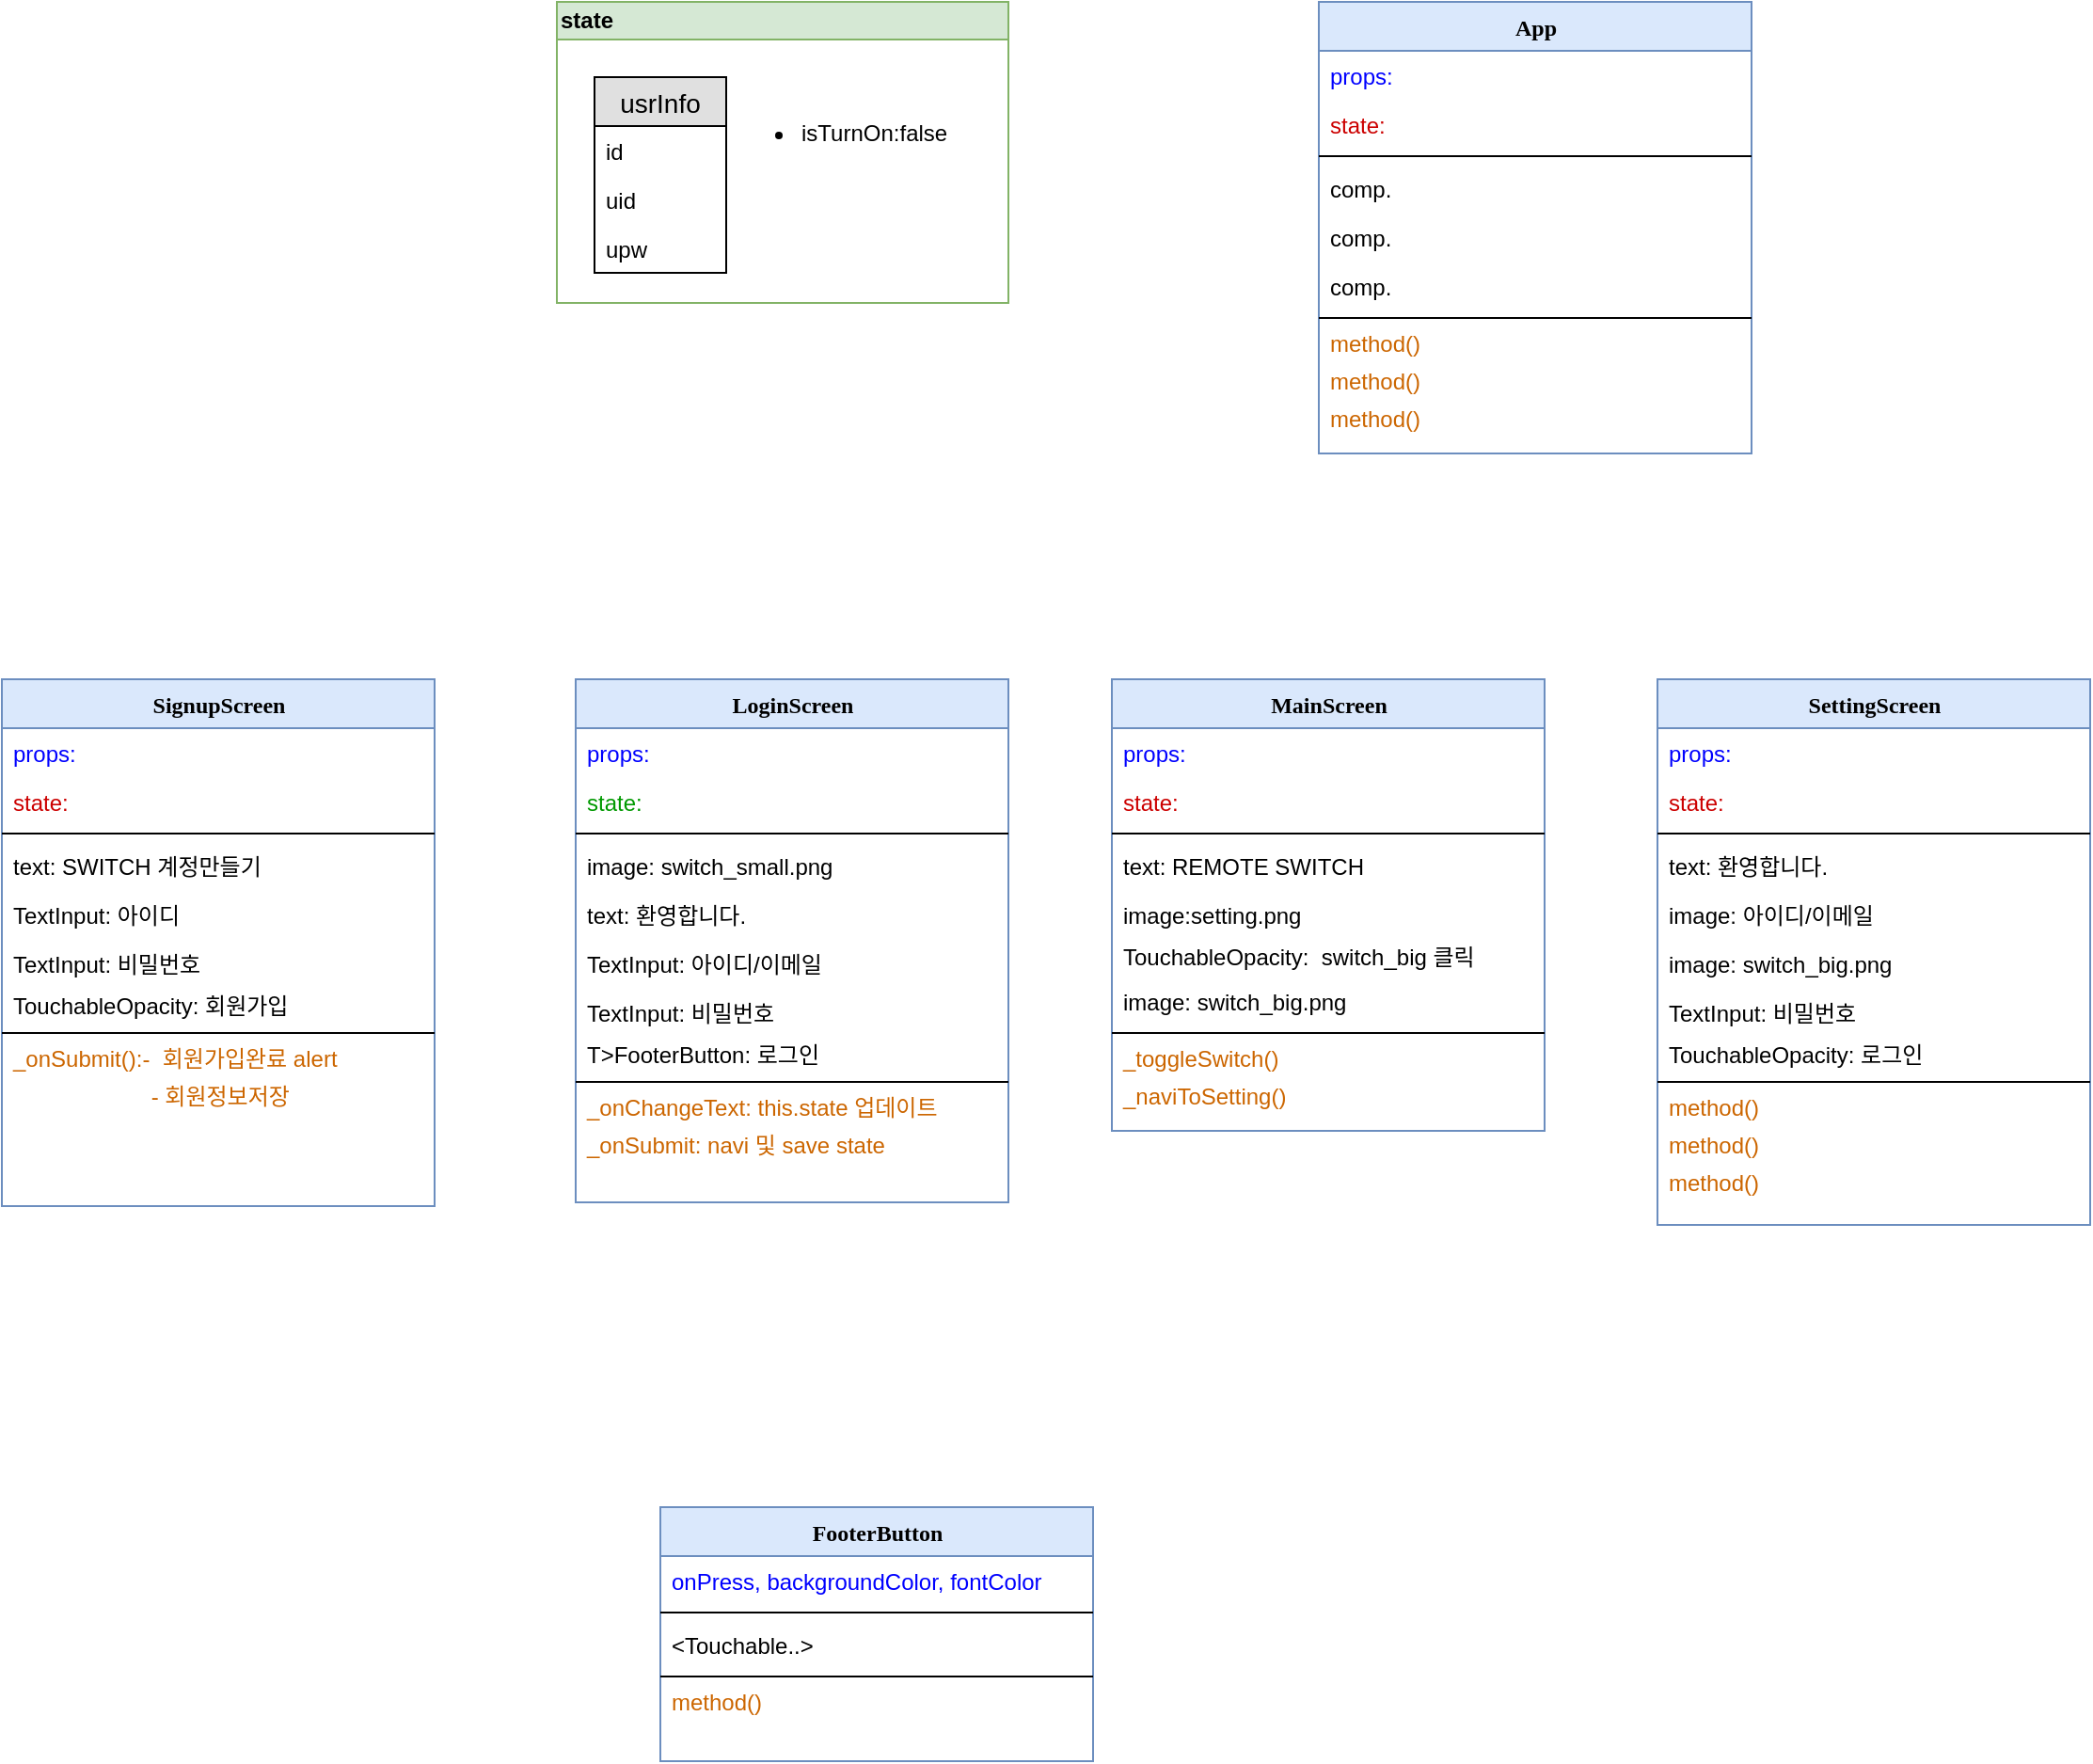 <mxfile version="12.4.3" type="github" pages="1">
  <diagram name="Page-1" id="9f46799a-70d6-7492-0946-bef42562c5a5">
    <mxGraphModel dx="1543" dy="1587" grid="1" gridSize="10" guides="1" tooltips="1" connect="1" arrows="1" fold="1" page="1" pageScale="1" pageWidth="1100" pageHeight="850" background="#ffffff" math="0" shadow="0">
      <root>
        <mxCell id="0"/>
        <mxCell id="1" parent="0"/>
        <mxCell id="wSXgMUYu-MjiUpLtR-jo-36" value="state" style="swimlane;html=1;startSize=20;horizontal=1;containerType=tree;align=left;fillColor=#d5e8d4;strokeColor=#82b366;" vertex="1" parent="1">
          <mxGeometry x="365" y="-790" width="240" height="160" as="geometry"/>
        </mxCell>
        <mxCell id="wSXgMUYu-MjiUpLtR-jo-37" value="usrInfo" style="swimlane;fontStyle=0;childLayout=stackLayout;horizontal=1;startSize=26;fillColor=#e0e0e0;horizontalStack=0;resizeParent=1;resizeParentMax=0;resizeLast=0;collapsible=1;marginBottom=0;swimlaneFillColor=#ffffff;align=center;fontSize=14;" vertex="1" parent="wSXgMUYu-MjiUpLtR-jo-36">
          <mxGeometry x="20" y="40" width="70" height="104" as="geometry"/>
        </mxCell>
        <mxCell id="wSXgMUYu-MjiUpLtR-jo-38" value="id" style="text;strokeColor=none;fillColor=none;spacingLeft=4;spacingRight=4;overflow=hidden;rotatable=0;points=[[0,0.5],[1,0.5]];portConstraint=eastwest;fontSize=12;" vertex="1" parent="wSXgMUYu-MjiUpLtR-jo-37">
          <mxGeometry y="26" width="70" height="26" as="geometry"/>
        </mxCell>
        <mxCell id="wSXgMUYu-MjiUpLtR-jo-39" value="uid" style="text;strokeColor=none;fillColor=none;spacingLeft=4;spacingRight=4;overflow=hidden;rotatable=0;points=[[0,0.5],[1,0.5]];portConstraint=eastwest;fontSize=12;" vertex="1" parent="wSXgMUYu-MjiUpLtR-jo-37">
          <mxGeometry y="52" width="70" height="26" as="geometry"/>
        </mxCell>
        <mxCell id="wSXgMUYu-MjiUpLtR-jo-40" value="upw" style="text;strokeColor=none;fillColor=none;spacingLeft=4;spacingRight=4;overflow=hidden;rotatable=0;points=[[0,0.5],[1,0.5]];portConstraint=eastwest;fontSize=12;" vertex="1" parent="wSXgMUYu-MjiUpLtR-jo-37">
          <mxGeometry y="78" width="70" height="26" as="geometry"/>
        </mxCell>
        <mxCell id="wSXgMUYu-MjiUpLtR-jo-42" value="&lt;ul&gt;&lt;li&gt;isTurnOn:false&lt;/li&gt;&lt;/ul&gt;" style="text;strokeColor=none;fillColor=none;html=1;whiteSpace=wrap;verticalAlign=middle;overflow=hidden;align=left;spacing=0;" vertex="1" parent="wSXgMUYu-MjiUpLtR-jo-36">
          <mxGeometry x="90" y="30" width="140" height="80" as="geometry"/>
        </mxCell>
        <mxCell id="wSXgMUYu-MjiUpLtR-jo-124" value="LoginScreen" style="swimlane;html=1;fontStyle=1;align=center;verticalAlign=top;childLayout=stackLayout;horizontal=1;startSize=26;horizontalStack=0;resizeParent=1;resizeLast=0;collapsible=1;marginBottom=0;swimlaneFillColor=#ffffff;rounded=0;shadow=0;comic=0;labelBackgroundColor=none;strokeWidth=1;fillColor=#dae8fc;fontFamily=Verdana;fontSize=12;strokeColor=#6c8ebf;" vertex="1" parent="1">
          <mxGeometry x="375" y="-430" width="230" height="278" as="geometry"/>
        </mxCell>
        <mxCell id="wSXgMUYu-MjiUpLtR-jo-125" value="props:" style="text;html=1;strokeColor=none;fillColor=none;align=left;verticalAlign=top;spacingLeft=4;spacingRight=4;whiteSpace=wrap;overflow=hidden;rotatable=0;points=[[0,0.5],[1,0.5]];portConstraint=eastwest;fontColor=#0000FF;" vertex="1" parent="wSXgMUYu-MjiUpLtR-jo-124">
          <mxGeometry y="26" width="230" height="26" as="geometry"/>
        </mxCell>
        <mxCell id="wSXgMUYu-MjiUpLtR-jo-126" value="state:" style="text;html=1;strokeColor=none;fillColor=none;align=left;verticalAlign=top;spacingLeft=4;spacingRight=4;whiteSpace=wrap;overflow=hidden;rotatable=0;points=[[0,0.5],[1,0.5]];portConstraint=eastwest;fontColor=#009900;" vertex="1" parent="wSXgMUYu-MjiUpLtR-jo-124">
          <mxGeometry y="52" width="230" height="26" as="geometry"/>
        </mxCell>
        <mxCell id="wSXgMUYu-MjiUpLtR-jo-127" value="" style="line;html=1;strokeWidth=1;fillColor=none;align=left;verticalAlign=middle;spacingTop=-1;spacingLeft=3;spacingRight=3;rotatable=0;labelPosition=right;points=[];portConstraint=eastwest;" vertex="1" parent="wSXgMUYu-MjiUpLtR-jo-124">
          <mxGeometry y="78" width="230" height="8" as="geometry"/>
        </mxCell>
        <mxCell id="78961159f06e98e8-26" value="image: switch_small.png&lt;br&gt;" style="text;html=1;strokeColor=none;fillColor=none;align=left;verticalAlign=top;spacingLeft=4;spacingRight=4;whiteSpace=wrap;overflow=hidden;rotatable=0;points=[[0,0.5],[1,0.5]];portConstraint=eastwest;" parent="wSXgMUYu-MjiUpLtR-jo-124" vertex="1">
          <mxGeometry y="86" width="230" height="26" as="geometry"/>
        </mxCell>
        <mxCell id="78961159f06e98e8-24" value="text: 환영합니다." style="text;html=1;strokeColor=none;fillColor=none;align=left;verticalAlign=top;spacingLeft=4;spacingRight=4;whiteSpace=wrap;overflow=hidden;rotatable=0;points=[[0,0.5],[1,0.5]];portConstraint=eastwest;" parent="wSXgMUYu-MjiUpLtR-jo-124" vertex="1">
          <mxGeometry y="112" width="230" height="26" as="geometry"/>
        </mxCell>
        <mxCell id="78961159f06e98e8-20" value="TextInput: 아이디/이메일" style="text;html=1;strokeColor=none;fillColor=none;align=left;verticalAlign=top;spacingLeft=4;spacingRight=4;whiteSpace=wrap;overflow=hidden;rotatable=0;points=[[0,0.5],[1,0.5]];portConstraint=eastwest;" parent="wSXgMUYu-MjiUpLtR-jo-124" vertex="1">
          <mxGeometry y="138" width="230" height="26" as="geometry"/>
        </mxCell>
        <mxCell id="78961159f06e98e8-27" value="TextInput: 비밀번호" style="text;html=1;strokeColor=none;fillColor=none;align=left;verticalAlign=top;spacingLeft=4;spacingRight=4;whiteSpace=wrap;overflow=hidden;rotatable=0;points=[[0,0.5],[1,0.5]];portConstraint=eastwest;" parent="wSXgMUYu-MjiUpLtR-jo-124" vertex="1">
          <mxGeometry y="164" width="230" height="26" as="geometry"/>
        </mxCell>
        <mxCell id="wSXgMUYu-MjiUpLtR-jo-135" value="T&amp;gt;FooterButton: 로그인" style="text;html=1;resizable=0;autosize=1;align=left;verticalAlign=middle;points=[];fillColor=none;strokeColor=none;rounded=0;spacingLeft=4;labelBorderColor=none;labelBackgroundColor=none;" vertex="1" parent="wSXgMUYu-MjiUpLtR-jo-124">
          <mxGeometry y="190" width="230" height="20" as="geometry"/>
        </mxCell>
        <mxCell id="wSXgMUYu-MjiUpLtR-jo-131" value="" style="line;html=1;strokeWidth=1;fillColor=none;align=left;verticalAlign=middle;spacingTop=-1;spacingLeft=3;spacingRight=3;rotatable=0;labelPosition=right;points=[];portConstraint=eastwest;" vertex="1" parent="wSXgMUYu-MjiUpLtR-jo-124">
          <mxGeometry y="210" width="230" height="8" as="geometry"/>
        </mxCell>
        <mxCell id="wSXgMUYu-MjiUpLtR-jo-132" value="_onChangeText: this.state 업데이트" style="text;html=1;resizable=0;autosize=1;align=left;verticalAlign=middle;points=[];fillColor=none;strokeColor=none;rounded=0;spacingLeft=4;fontColor=#CC6600;" vertex="1" parent="wSXgMUYu-MjiUpLtR-jo-124">
          <mxGeometry y="218" width="230" height="20" as="geometry"/>
        </mxCell>
        <mxCell id="wSXgMUYu-MjiUpLtR-jo-133" value="_onSubmit: navi 및 save state" style="text;html=1;resizable=0;autosize=1;align=left;verticalAlign=middle;points=[];fillColor=none;strokeColor=none;rounded=0;spacingLeft=4;fontColor=#CC6600;" vertex="1" parent="wSXgMUYu-MjiUpLtR-jo-124">
          <mxGeometry y="238" width="230" height="20" as="geometry"/>
        </mxCell>
        <mxCell id="wSXgMUYu-MjiUpLtR-jo-136" value="FooterButton" style="swimlane;html=1;fontStyle=1;align=center;verticalAlign=top;childLayout=stackLayout;horizontal=1;startSize=26;horizontalStack=0;resizeParent=1;resizeLast=0;collapsible=1;marginBottom=0;swimlaneFillColor=#ffffff;rounded=0;shadow=0;comic=0;labelBackgroundColor=none;strokeWidth=1;fillColor=#dae8fc;fontFamily=Verdana;fontSize=12;strokeColor=#6c8ebf;" vertex="1" parent="1">
          <mxGeometry x="420" y="10" width="230" height="135" as="geometry"/>
        </mxCell>
        <mxCell id="wSXgMUYu-MjiUpLtR-jo-147" value="onPress, backgroundColor, fontColor" style="text;html=1;strokeColor=none;fillColor=none;align=left;verticalAlign=top;spacingLeft=4;spacingRight=4;whiteSpace=wrap;overflow=hidden;rotatable=0;points=[[0,0.5],[1,0.5]];portConstraint=eastwest;fontColor=#0000FF;" vertex="1" parent="wSXgMUYu-MjiUpLtR-jo-136">
          <mxGeometry y="26" width="230" height="26" as="geometry"/>
        </mxCell>
        <mxCell id="wSXgMUYu-MjiUpLtR-jo-139" value="" style="line;html=1;strokeWidth=1;fillColor=none;align=left;verticalAlign=middle;spacingTop=-1;spacingLeft=3;spacingRight=3;rotatable=0;labelPosition=right;points=[];portConstraint=eastwest;" vertex="1" parent="wSXgMUYu-MjiUpLtR-jo-136">
          <mxGeometry y="52" width="230" height="8" as="geometry"/>
        </mxCell>
        <mxCell id="wSXgMUYu-MjiUpLtR-jo-141" value="&amp;lt;Touchable..&amp;gt;" style="text;html=1;strokeColor=none;fillColor=none;align=left;verticalAlign=top;spacingLeft=4;spacingRight=4;whiteSpace=wrap;overflow=hidden;rotatable=0;points=[[0,0.5],[1,0.5]];portConstraint=eastwest;" vertex="1" parent="wSXgMUYu-MjiUpLtR-jo-136">
          <mxGeometry y="60" width="230" height="26" as="geometry"/>
        </mxCell>
        <mxCell id="wSXgMUYu-MjiUpLtR-jo-143" value="" style="line;html=1;strokeWidth=1;fillColor=none;align=left;verticalAlign=middle;spacingTop=-1;spacingLeft=3;spacingRight=3;rotatable=0;labelPosition=right;points=[];portConstraint=eastwest;" vertex="1" parent="wSXgMUYu-MjiUpLtR-jo-136">
          <mxGeometry y="86" width="230" height="8" as="geometry"/>
        </mxCell>
        <mxCell id="wSXgMUYu-MjiUpLtR-jo-144" value="method()" style="text;html=1;resizable=0;autosize=1;align=left;verticalAlign=middle;points=[];fillColor=none;strokeColor=none;rounded=0;spacingLeft=4;fontColor=#CC6600;" vertex="1" parent="wSXgMUYu-MjiUpLtR-jo-136">
          <mxGeometry y="94" width="230" height="20" as="geometry"/>
        </mxCell>
        <mxCell id="wSXgMUYu-MjiUpLtR-jo-160" value="MainScreen" style="swimlane;html=1;fontStyle=1;align=center;verticalAlign=top;childLayout=stackLayout;horizontal=1;startSize=26;horizontalStack=0;resizeParent=1;resizeLast=0;collapsible=1;marginBottom=0;swimlaneFillColor=#ffffff;rounded=0;shadow=0;comic=0;labelBackgroundColor=none;strokeWidth=1;fillColor=#dae8fc;fontFamily=Verdana;fontSize=12;strokeColor=#6c8ebf;" vertex="1" parent="1">
          <mxGeometry x="660" y="-430" width="230" height="240" as="geometry"/>
        </mxCell>
        <mxCell id="wSXgMUYu-MjiUpLtR-jo-161" value="props:" style="text;html=1;strokeColor=none;fillColor=none;align=left;verticalAlign=top;spacingLeft=4;spacingRight=4;whiteSpace=wrap;overflow=hidden;rotatable=0;points=[[0,0.5],[1,0.5]];portConstraint=eastwest;fontColor=#0000FF;" vertex="1" parent="wSXgMUYu-MjiUpLtR-jo-160">
          <mxGeometry y="26" width="230" height="26" as="geometry"/>
        </mxCell>
        <mxCell id="wSXgMUYu-MjiUpLtR-jo-162" value="state:" style="text;html=1;strokeColor=none;fillColor=none;align=left;verticalAlign=top;spacingLeft=4;spacingRight=4;whiteSpace=wrap;overflow=hidden;rotatable=0;points=[[0,0.5],[1,0.5]];portConstraint=eastwest;fontColor=#CC0000;" vertex="1" parent="wSXgMUYu-MjiUpLtR-jo-160">
          <mxGeometry y="52" width="230" height="26" as="geometry"/>
        </mxCell>
        <mxCell id="wSXgMUYu-MjiUpLtR-jo-163" value="" style="line;html=1;strokeWidth=1;fillColor=none;align=left;verticalAlign=middle;spacingTop=-1;spacingLeft=3;spacingRight=3;rotatable=0;labelPosition=right;points=[];portConstraint=eastwest;" vertex="1" parent="wSXgMUYu-MjiUpLtR-jo-160">
          <mxGeometry y="78" width="230" height="8" as="geometry"/>
        </mxCell>
        <mxCell id="4_JK1DmcUTIrPNSn4i4a-7" value="text: REMOTE SWITCH" style="text;html=1;strokeColor=none;fillColor=none;align=left;verticalAlign=top;spacingLeft=4;spacingRight=4;whiteSpace=wrap;overflow=hidden;rotatable=0;points=[[0,0.5],[1,0.5]];portConstraint=eastwest;" parent="wSXgMUYu-MjiUpLtR-jo-160" vertex="1">
          <mxGeometry y="86" width="230" height="26" as="geometry"/>
        </mxCell>
        <mxCell id="4_JK1DmcUTIrPNSn4i4a-6" value="image:setting.png" style="text;html=1;strokeColor=none;fillColor=none;align=left;verticalAlign=top;spacingLeft=4;spacingRight=4;whiteSpace=wrap;overflow=hidden;rotatable=0;points=[[0,0.5],[1,0.5]];portConstraint=eastwest;" parent="wSXgMUYu-MjiUpLtR-jo-160" vertex="1">
          <mxGeometry y="112" width="230" height="26" as="geometry"/>
        </mxCell>
        <mxCell id="4_JK1DmcUTIrPNSn4i4a-10" value="TouchableOpacity:&amp;nbsp; switch_big 클릭" style="text;html=1;resizable=0;autosize=1;align=left;verticalAlign=middle;points=[];fillColor=none;strokeColor=none;rounded=0;spacingLeft=4;" parent="wSXgMUYu-MjiUpLtR-jo-160" vertex="1">
          <mxGeometry y="138" width="230" height="20" as="geometry"/>
        </mxCell>
        <mxCell id="4_JK1DmcUTIrPNSn4i4a-9" value="image: switch_big.png&amp;nbsp;" style="text;html=1;strokeColor=none;fillColor=none;align=left;verticalAlign=top;spacingLeft=4;spacingRight=4;whiteSpace=wrap;overflow=hidden;rotatable=0;points=[[0,0.5],[1,0.5]];portConstraint=eastwest;" parent="wSXgMUYu-MjiUpLtR-jo-160" vertex="1">
          <mxGeometry y="158" width="230" height="26" as="geometry"/>
        </mxCell>
        <mxCell id="wSXgMUYu-MjiUpLtR-jo-167" value="" style="line;html=1;strokeWidth=1;fillColor=none;align=left;verticalAlign=middle;spacingTop=-1;spacingLeft=3;spacingRight=3;rotatable=0;labelPosition=right;points=[];portConstraint=eastwest;" vertex="1" parent="wSXgMUYu-MjiUpLtR-jo-160">
          <mxGeometry y="184" width="230" height="8" as="geometry"/>
        </mxCell>
        <mxCell id="wSXgMUYu-MjiUpLtR-jo-168" value="_toggleSwitch()" style="text;html=1;resizable=0;autosize=1;align=left;verticalAlign=middle;points=[];fillColor=none;strokeColor=none;rounded=0;spacingLeft=4;fontColor=#CC6600;" vertex="1" parent="wSXgMUYu-MjiUpLtR-jo-160">
          <mxGeometry y="192" width="230" height="20" as="geometry"/>
        </mxCell>
        <mxCell id="wSXgMUYu-MjiUpLtR-jo-169" value="_naviToSetting()" style="text;html=1;resizable=0;autosize=1;align=left;verticalAlign=middle;points=[];fillColor=none;strokeColor=none;rounded=0;spacingLeft=4;fontColor=#CC6600;" vertex="1" parent="wSXgMUYu-MjiUpLtR-jo-160">
          <mxGeometry y="212" width="230" height="20" as="geometry"/>
        </mxCell>
        <mxCell id="wSXgMUYu-MjiUpLtR-jo-171" value="SignupScreen" style="swimlane;html=1;fontStyle=1;align=center;verticalAlign=top;childLayout=stackLayout;horizontal=1;startSize=26;horizontalStack=0;resizeParent=1;resizeLast=0;collapsible=1;marginBottom=0;swimlaneFillColor=#ffffff;rounded=0;shadow=0;comic=0;labelBackgroundColor=none;strokeWidth=1;fillColor=#dae8fc;fontFamily=Verdana;fontSize=12;strokeColor=#6c8ebf;" vertex="1" parent="1">
          <mxGeometry x="70" y="-430" width="230" height="280" as="geometry"/>
        </mxCell>
        <mxCell id="wSXgMUYu-MjiUpLtR-jo-172" value="props:" style="text;html=1;strokeColor=none;fillColor=none;align=left;verticalAlign=top;spacingLeft=4;spacingRight=4;whiteSpace=wrap;overflow=hidden;rotatable=0;points=[[0,0.5],[1,0.5]];portConstraint=eastwest;fontColor=#0000FF;" vertex="1" parent="wSXgMUYu-MjiUpLtR-jo-171">
          <mxGeometry y="26" width="230" height="26" as="geometry"/>
        </mxCell>
        <mxCell id="wSXgMUYu-MjiUpLtR-jo-173" value="state:" style="text;html=1;strokeColor=none;fillColor=none;align=left;verticalAlign=top;spacingLeft=4;spacingRight=4;whiteSpace=wrap;overflow=hidden;rotatable=0;points=[[0,0.5],[1,0.5]];portConstraint=eastwest;fontColor=#CC0000;" vertex="1" parent="wSXgMUYu-MjiUpLtR-jo-171">
          <mxGeometry y="52" width="230" height="26" as="geometry"/>
        </mxCell>
        <mxCell id="wSXgMUYu-MjiUpLtR-jo-174" value="" style="line;html=1;strokeWidth=1;fillColor=none;align=left;verticalAlign=middle;spacingTop=-1;spacingLeft=3;spacingRight=3;rotatable=0;labelPosition=right;points=[];portConstraint=eastwest;" vertex="1" parent="wSXgMUYu-MjiUpLtR-jo-171">
          <mxGeometry y="78" width="230" height="8" as="geometry"/>
        </mxCell>
        <mxCell id="4_JK1DmcUTIrPNSn4i4a-40" value="text: SWITCH 계정만들기" style="text;html=1;strokeColor=none;fillColor=none;align=left;verticalAlign=top;spacingLeft=4;spacingRight=4;whiteSpace=wrap;overflow=hidden;rotatable=0;points=[[0,0.5],[1,0.5]];portConstraint=eastwest;" parent="wSXgMUYu-MjiUpLtR-jo-171" vertex="1">
          <mxGeometry y="86" width="230" height="26" as="geometry"/>
        </mxCell>
        <mxCell id="4_JK1DmcUTIrPNSn4i4a-42" value="TextInput: 아이디" style="text;html=1;strokeColor=none;fillColor=none;align=left;verticalAlign=top;spacingLeft=4;spacingRight=4;whiteSpace=wrap;overflow=hidden;rotatable=0;points=[[0,0.5],[1,0.5]];portConstraint=eastwest;" parent="wSXgMUYu-MjiUpLtR-jo-171" vertex="1">
          <mxGeometry y="112" width="230" height="26" as="geometry"/>
        </mxCell>
        <mxCell id="4_JK1DmcUTIrPNSn4i4a-43" value="TextInput: 비밀번호" style="text;html=1;strokeColor=none;fillColor=none;align=left;verticalAlign=top;spacingLeft=4;spacingRight=4;whiteSpace=wrap;overflow=hidden;rotatable=0;points=[[0,0.5],[1,0.5]];portConstraint=eastwest;" parent="wSXgMUYu-MjiUpLtR-jo-171" vertex="1">
          <mxGeometry y="138" width="230" height="26" as="geometry"/>
        </mxCell>
        <mxCell id="4_JK1DmcUTIrPNSn4i4a-44" value="TouchableOpacity: 회원가입" style="text;html=1;resizable=0;autosize=1;align=left;verticalAlign=middle;points=[];fillColor=none;strokeColor=none;rounded=0;spacingLeft=4;" parent="wSXgMUYu-MjiUpLtR-jo-171" vertex="1">
          <mxGeometry y="164" width="230" height="20" as="geometry"/>
        </mxCell>
        <mxCell id="wSXgMUYu-MjiUpLtR-jo-178" value="" style="line;html=1;strokeWidth=1;fillColor=none;align=left;verticalAlign=middle;spacingTop=-1;spacingLeft=3;spacingRight=3;rotatable=0;labelPosition=right;points=[];portConstraint=eastwest;" vertex="1" parent="wSXgMUYu-MjiUpLtR-jo-171">
          <mxGeometry y="184" width="230" height="8" as="geometry"/>
        </mxCell>
        <mxCell id="wSXgMUYu-MjiUpLtR-jo-179" value="_onSubmit():-&amp;nbsp; 회원가입완료 alert" style="text;html=1;resizable=0;autosize=1;align=left;verticalAlign=middle;points=[];fillColor=none;strokeColor=none;rounded=0;spacingLeft=4;fontColor=#CC6600;" vertex="1" parent="wSXgMUYu-MjiUpLtR-jo-171">
          <mxGeometry y="192" width="230" height="20" as="geometry"/>
        </mxCell>
        <mxCell id="wSXgMUYu-MjiUpLtR-jo-181" value="&amp;nbsp; &amp;nbsp; &amp;nbsp; &amp;nbsp; &amp;nbsp; &amp;nbsp; &amp;nbsp; &amp;nbsp; &amp;nbsp; &amp;nbsp; &amp;nbsp; - 회원정보저장" style="text;html=1;resizable=0;autosize=1;align=left;verticalAlign=middle;points=[];fillColor=none;strokeColor=none;rounded=0;spacingLeft=4;fontColor=#CC6600;" vertex="1" parent="wSXgMUYu-MjiUpLtR-jo-171">
          <mxGeometry y="212" width="230" height="20" as="geometry"/>
        </mxCell>
        <mxCell id="wSXgMUYu-MjiUpLtR-jo-182" value="SettingScreen" style="swimlane;html=1;fontStyle=1;align=center;verticalAlign=top;childLayout=stackLayout;horizontal=1;startSize=26;horizontalStack=0;resizeParent=1;resizeLast=0;collapsible=1;marginBottom=0;swimlaneFillColor=#ffffff;rounded=0;shadow=0;comic=0;labelBackgroundColor=none;strokeWidth=1;fillColor=#dae8fc;fontFamily=Verdana;fontSize=12;strokeColor=#6c8ebf;" vertex="1" parent="1">
          <mxGeometry x="950" y="-430" width="230" height="290" as="geometry"/>
        </mxCell>
        <mxCell id="wSXgMUYu-MjiUpLtR-jo-183" value="props:" style="text;html=1;strokeColor=none;fillColor=none;align=left;verticalAlign=top;spacingLeft=4;spacingRight=4;whiteSpace=wrap;overflow=hidden;rotatable=0;points=[[0,0.5],[1,0.5]];portConstraint=eastwest;fontColor=#0000FF;" vertex="1" parent="wSXgMUYu-MjiUpLtR-jo-182">
          <mxGeometry y="26" width="230" height="26" as="geometry"/>
        </mxCell>
        <mxCell id="wSXgMUYu-MjiUpLtR-jo-184" value="state:" style="text;html=1;strokeColor=none;fillColor=none;align=left;verticalAlign=top;spacingLeft=4;spacingRight=4;whiteSpace=wrap;overflow=hidden;rotatable=0;points=[[0,0.5],[1,0.5]];portConstraint=eastwest;fontColor=#CC0000;" vertex="1" parent="wSXgMUYu-MjiUpLtR-jo-182">
          <mxGeometry y="52" width="230" height="26" as="geometry"/>
        </mxCell>
        <mxCell id="wSXgMUYu-MjiUpLtR-jo-185" value="" style="line;html=1;strokeWidth=1;fillColor=none;align=left;verticalAlign=middle;spacingTop=-1;spacingLeft=3;spacingRight=3;rotatable=0;labelPosition=right;points=[];portConstraint=eastwest;" vertex="1" parent="wSXgMUYu-MjiUpLtR-jo-182">
          <mxGeometry y="78" width="230" height="8" as="geometry"/>
        </mxCell>
        <mxCell id="4_JK1DmcUTIrPNSn4i4a-24" value="text: 환영합니다." style="text;html=1;strokeColor=none;fillColor=none;align=left;verticalAlign=top;spacingLeft=4;spacingRight=4;whiteSpace=wrap;overflow=hidden;rotatable=0;points=[[0,0.5],[1,0.5]];portConstraint=eastwest;" parent="wSXgMUYu-MjiUpLtR-jo-182" vertex="1">
          <mxGeometry y="86" width="230" height="26" as="geometry"/>
        </mxCell>
        <mxCell id="4_JK1DmcUTIrPNSn4i4a-25" value="image: 아이디/이메일" style="text;html=1;strokeColor=none;fillColor=none;align=left;verticalAlign=top;spacingLeft=4;spacingRight=4;whiteSpace=wrap;overflow=hidden;rotatable=0;points=[[0,0.5],[1,0.5]];portConstraint=eastwest;" parent="wSXgMUYu-MjiUpLtR-jo-182" vertex="1">
          <mxGeometry y="112" width="230" height="26" as="geometry"/>
        </mxCell>
        <mxCell id="4_JK1DmcUTIrPNSn4i4a-26" value="image: switch_big.png" style="text;html=1;strokeColor=none;fillColor=none;align=left;verticalAlign=top;spacingLeft=4;spacingRight=4;whiteSpace=wrap;overflow=hidden;rotatable=0;points=[[0,0.5],[1,0.5]];portConstraint=eastwest;" parent="wSXgMUYu-MjiUpLtR-jo-182" vertex="1">
          <mxGeometry y="138" width="230" height="26" as="geometry"/>
        </mxCell>
        <mxCell id="4_JK1DmcUTIrPNSn4i4a-27" value="TextInput: 비밀번호" style="text;html=1;strokeColor=none;fillColor=none;align=left;verticalAlign=top;spacingLeft=4;spacingRight=4;whiteSpace=wrap;overflow=hidden;rotatable=0;points=[[0,0.5],[1,0.5]];portConstraint=eastwest;" parent="wSXgMUYu-MjiUpLtR-jo-182" vertex="1">
          <mxGeometry y="164" width="230" height="26" as="geometry"/>
        </mxCell>
        <mxCell id="4_JK1DmcUTIrPNSn4i4a-28" value="TouchableOpacity: 로그인" style="text;html=1;resizable=0;autosize=1;align=left;verticalAlign=middle;points=[];fillColor=none;strokeColor=none;rounded=0;spacingLeft=4;" parent="wSXgMUYu-MjiUpLtR-jo-182" vertex="1">
          <mxGeometry y="190" width="230" height="20" as="geometry"/>
        </mxCell>
        <mxCell id="wSXgMUYu-MjiUpLtR-jo-189" value="" style="line;html=1;strokeWidth=1;fillColor=none;align=left;verticalAlign=middle;spacingTop=-1;spacingLeft=3;spacingRight=3;rotatable=0;labelPosition=right;points=[];portConstraint=eastwest;" vertex="1" parent="wSXgMUYu-MjiUpLtR-jo-182">
          <mxGeometry y="210" width="230" height="8" as="geometry"/>
        </mxCell>
        <mxCell id="wSXgMUYu-MjiUpLtR-jo-190" value="method()" style="text;html=1;resizable=0;autosize=1;align=left;verticalAlign=middle;points=[];fillColor=none;strokeColor=none;rounded=0;spacingLeft=4;fontColor=#CC6600;" vertex="1" parent="wSXgMUYu-MjiUpLtR-jo-182">
          <mxGeometry y="218" width="230" height="20" as="geometry"/>
        </mxCell>
        <mxCell id="wSXgMUYu-MjiUpLtR-jo-191" value="method()" style="text;html=1;resizable=0;autosize=1;align=left;verticalAlign=middle;points=[];fillColor=none;strokeColor=none;rounded=0;spacingLeft=4;fontColor=#CC6600;" vertex="1" parent="wSXgMUYu-MjiUpLtR-jo-182">
          <mxGeometry y="238" width="230" height="20" as="geometry"/>
        </mxCell>
        <mxCell id="wSXgMUYu-MjiUpLtR-jo-192" value="method()" style="text;html=1;resizable=0;autosize=1;align=left;verticalAlign=middle;points=[];fillColor=none;strokeColor=none;rounded=0;spacingLeft=4;fontColor=#CC6600;" vertex="1" parent="wSXgMUYu-MjiUpLtR-jo-182">
          <mxGeometry y="258" width="230" height="20" as="geometry"/>
        </mxCell>
        <mxCell id="wSXgMUYu-MjiUpLtR-jo-193" value="App" style="swimlane;html=1;fontStyle=1;align=center;verticalAlign=top;childLayout=stackLayout;horizontal=1;startSize=26;horizontalStack=0;resizeParent=1;resizeLast=0;collapsible=1;marginBottom=0;swimlaneFillColor=#ffffff;rounded=0;shadow=0;comic=0;labelBackgroundColor=none;strokeWidth=1;fillColor=#dae8fc;fontFamily=Verdana;fontSize=12;strokeColor=#6c8ebf;" vertex="1" parent="1">
          <mxGeometry x="770" y="-790" width="230" height="240" as="geometry"/>
        </mxCell>
        <mxCell id="wSXgMUYu-MjiUpLtR-jo-194" value="props:" style="text;html=1;strokeColor=none;fillColor=none;align=left;verticalAlign=top;spacingLeft=4;spacingRight=4;whiteSpace=wrap;overflow=hidden;rotatable=0;points=[[0,0.5],[1,0.5]];portConstraint=eastwest;fontColor=#0000FF;" vertex="1" parent="wSXgMUYu-MjiUpLtR-jo-193">
          <mxGeometry y="26" width="230" height="26" as="geometry"/>
        </mxCell>
        <mxCell id="wSXgMUYu-MjiUpLtR-jo-195" value="state:" style="text;html=1;strokeColor=none;fillColor=none;align=left;verticalAlign=top;spacingLeft=4;spacingRight=4;whiteSpace=wrap;overflow=hidden;rotatable=0;points=[[0,0.5],[1,0.5]];portConstraint=eastwest;fontColor=#CC0000;" vertex="1" parent="wSXgMUYu-MjiUpLtR-jo-193">
          <mxGeometry y="52" width="230" height="26" as="geometry"/>
        </mxCell>
        <mxCell id="wSXgMUYu-MjiUpLtR-jo-196" value="" style="line;html=1;strokeWidth=1;fillColor=none;align=left;verticalAlign=middle;spacingTop=-1;spacingLeft=3;spacingRight=3;rotatable=0;labelPosition=right;points=[];portConstraint=eastwest;" vertex="1" parent="wSXgMUYu-MjiUpLtR-jo-193">
          <mxGeometry y="78" width="230" height="8" as="geometry"/>
        </mxCell>
        <mxCell id="wSXgMUYu-MjiUpLtR-jo-197" value="comp." style="text;html=1;strokeColor=none;fillColor=none;align=left;verticalAlign=top;spacingLeft=4;spacingRight=4;whiteSpace=wrap;overflow=hidden;rotatable=0;points=[[0,0.5],[1,0.5]];portConstraint=eastwest;" vertex="1" parent="wSXgMUYu-MjiUpLtR-jo-193">
          <mxGeometry y="86" width="230" height="26" as="geometry"/>
        </mxCell>
        <mxCell id="wSXgMUYu-MjiUpLtR-jo-198" value="comp." style="text;html=1;strokeColor=none;fillColor=none;align=left;verticalAlign=top;spacingLeft=4;spacingRight=4;whiteSpace=wrap;overflow=hidden;rotatable=0;points=[[0,0.5],[1,0.5]];portConstraint=eastwest;" vertex="1" parent="wSXgMUYu-MjiUpLtR-jo-193">
          <mxGeometry y="112" width="230" height="26" as="geometry"/>
        </mxCell>
        <mxCell id="wSXgMUYu-MjiUpLtR-jo-199" value="comp." style="text;html=1;strokeColor=none;fillColor=none;align=left;verticalAlign=top;spacingLeft=4;spacingRight=4;whiteSpace=wrap;overflow=hidden;rotatable=0;points=[[0,0.5],[1,0.5]];portConstraint=eastwest;" vertex="1" parent="wSXgMUYu-MjiUpLtR-jo-193">
          <mxGeometry y="138" width="230" height="26" as="geometry"/>
        </mxCell>
        <mxCell id="wSXgMUYu-MjiUpLtR-jo-200" value="" style="line;html=1;strokeWidth=1;fillColor=none;align=left;verticalAlign=middle;spacingTop=-1;spacingLeft=3;spacingRight=3;rotatable=0;labelPosition=right;points=[];portConstraint=eastwest;" vertex="1" parent="wSXgMUYu-MjiUpLtR-jo-193">
          <mxGeometry y="164" width="230" height="8" as="geometry"/>
        </mxCell>
        <mxCell id="wSXgMUYu-MjiUpLtR-jo-201" value="method()" style="text;html=1;resizable=0;autosize=1;align=left;verticalAlign=middle;points=[];fillColor=none;strokeColor=none;rounded=0;spacingLeft=4;fontColor=#CC6600;" vertex="1" parent="wSXgMUYu-MjiUpLtR-jo-193">
          <mxGeometry y="172" width="230" height="20" as="geometry"/>
        </mxCell>
        <mxCell id="wSXgMUYu-MjiUpLtR-jo-202" value="method()" style="text;html=1;resizable=0;autosize=1;align=left;verticalAlign=middle;points=[];fillColor=none;strokeColor=none;rounded=0;spacingLeft=4;fontColor=#CC6600;" vertex="1" parent="wSXgMUYu-MjiUpLtR-jo-193">
          <mxGeometry y="192" width="230" height="20" as="geometry"/>
        </mxCell>
        <mxCell id="wSXgMUYu-MjiUpLtR-jo-203" value="method()" style="text;html=1;resizable=0;autosize=1;align=left;verticalAlign=middle;points=[];fillColor=none;strokeColor=none;rounded=0;spacingLeft=4;fontColor=#CC6600;" vertex="1" parent="wSXgMUYu-MjiUpLtR-jo-193">
          <mxGeometry y="212" width="230" height="20" as="geometry"/>
        </mxCell>
      </root>
    </mxGraphModel>
  </diagram>
</mxfile>
